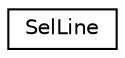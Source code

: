 digraph "Graphical Class Hierarchy"
{
  edge [fontname="Helvetica",fontsize="10",labelfontname="Helvetica",labelfontsize="10"];
  node [fontname="Helvetica",fontsize="10",shape=record];
  rankdir="LR";
  Node0 [label="SelLine",height=0.2,width=0.4,color="black", fillcolor="white", style="filled",URL="$classSelLine.html"];
}
